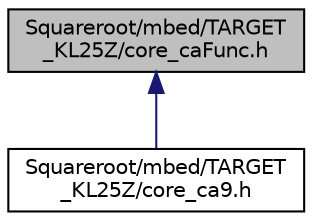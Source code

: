 digraph "Squareroot/mbed/TARGET_KL25Z/core_caFunc.h"
{
 // LATEX_PDF_SIZE
  edge [fontname="Helvetica",fontsize="10",labelfontname="Helvetica",labelfontsize="10"];
  node [fontname="Helvetica",fontsize="10",shape=record];
  Node1 [label="Squareroot/mbed/TARGET\l_KL25Z/core_caFunc.h",height=0.2,width=0.4,color="black", fillcolor="grey75", style="filled", fontcolor="black",tooltip="CMSIS Cortex-A Core Function Access Header File."];
  Node1 -> Node2 [dir="back",color="midnightblue",fontsize="10",style="solid",fontname="Helvetica"];
  Node2 [label="Squareroot/mbed/TARGET\l_KL25Z/core_ca9.h",height=0.2,width=0.4,color="black", fillcolor="white", style="filled",URL="$core__ca9_8h.html",tooltip="CMSIS Cortex-A9 Core Peripheral Access Layer Header File."];
}
